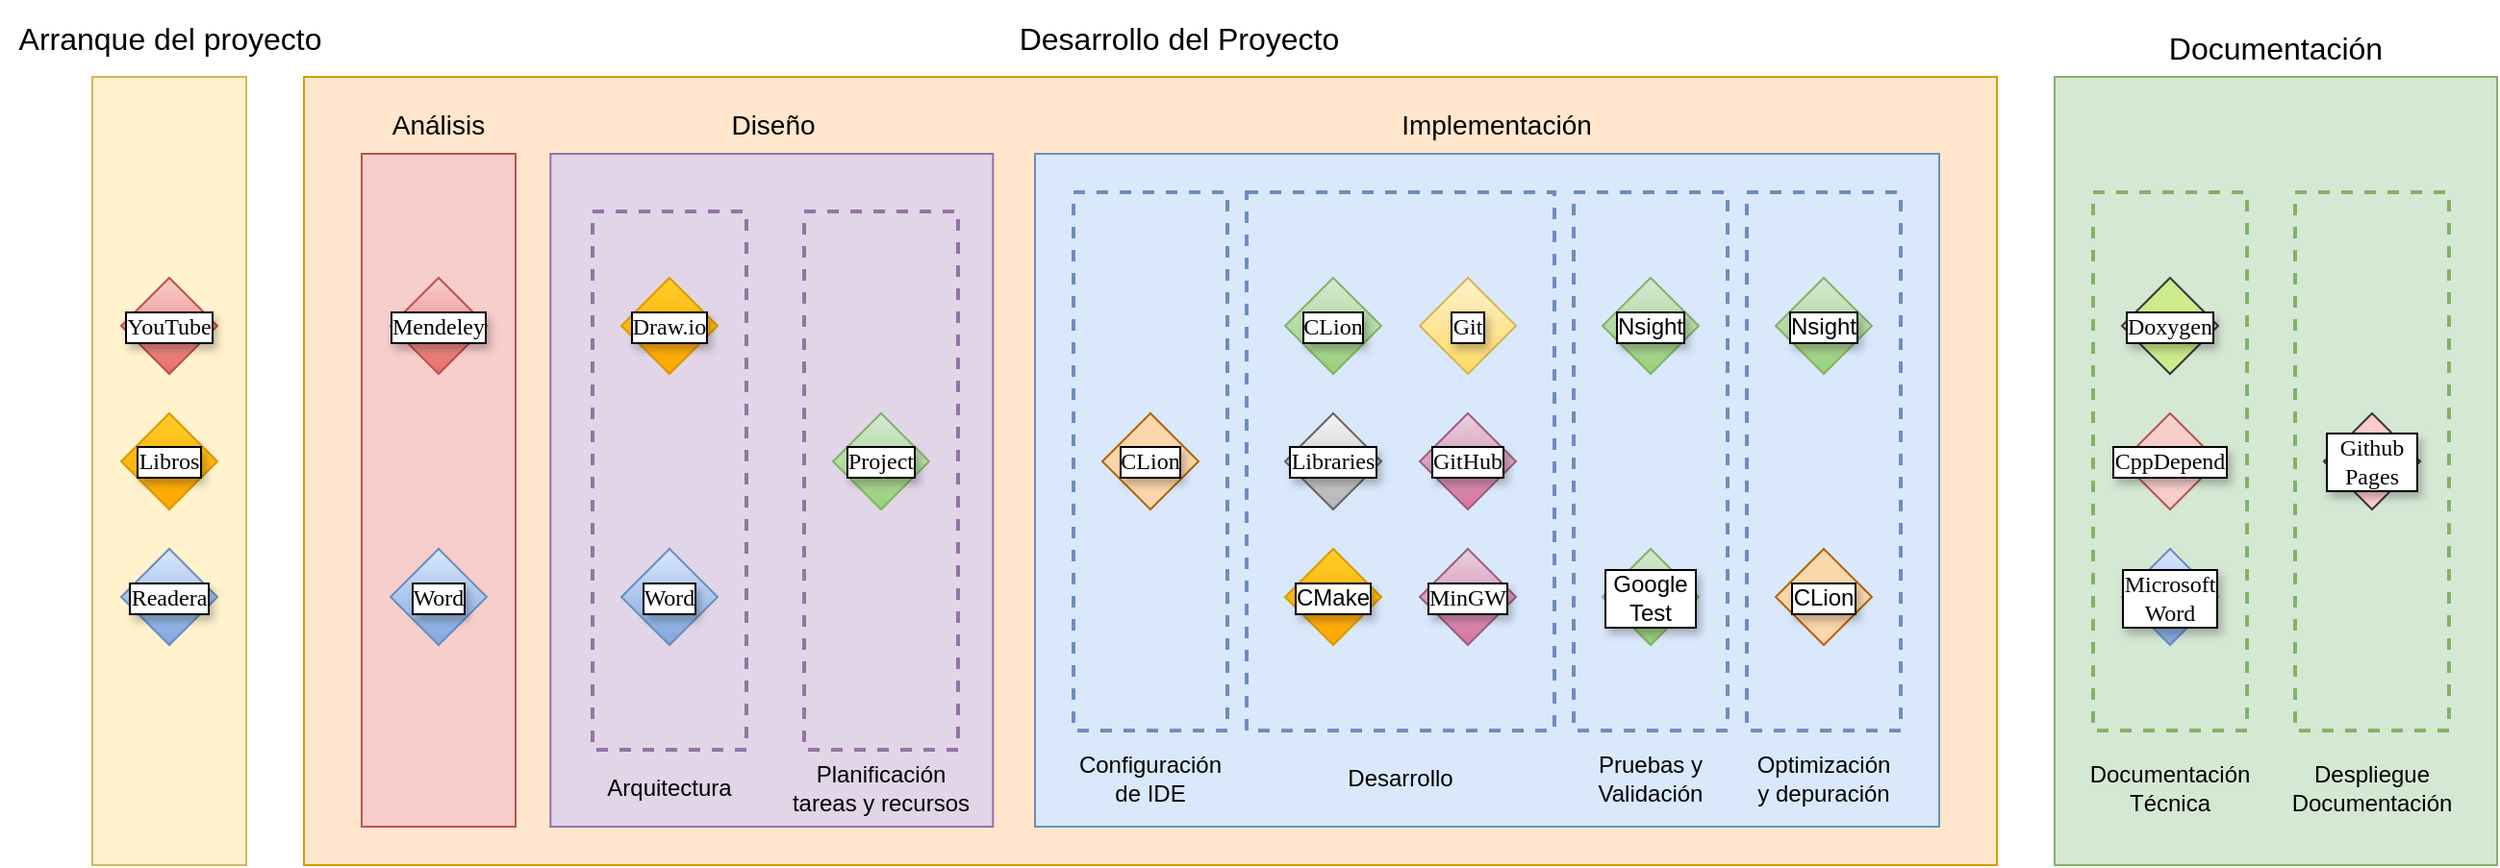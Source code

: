 <mxfile version="24.5.3" type="device">
  <diagram name="Page-1" id="42789a77-a242-8287-6e28-9cd8cfd52e62">
    <mxGraphModel dx="3174" dy="2098" grid="1" gridSize="10" guides="1" tooltips="1" connect="1" arrows="1" fold="1" page="1" pageScale="1" pageWidth="1100" pageHeight="850" background="none" math="0" shadow="0">
      <root>
        <mxCell id="0" />
        <mxCell id="1" parent="0" />
        <mxCell id="lRDrjnF2ZVXD4xlD7eEY-84" value="" style="rounded=0;whiteSpace=wrap;html=1;fillColor=#ffe6cc;strokeColor=#d79b00;" parent="1" vertex="1">
          <mxGeometry x="-350" y="-20" width="880" height="410" as="geometry" />
        </mxCell>
        <mxCell id="lRDrjnF2ZVXD4xlD7eEY-82" value="" style="rounded=0;whiteSpace=wrap;html=1;fillColor=#e1d5e7;strokeColor=#9673a6;" parent="1" vertex="1">
          <mxGeometry x="-221.85" y="20" width="230" height="350" as="geometry" />
        </mxCell>
        <mxCell id="lRDrjnF2ZVXD4xlD7eEY-7" value="Documentación" style="text;html=1;align=center;verticalAlign=middle;whiteSpace=wrap;rounded=0;fontSize=16;" parent="1" vertex="1">
          <mxGeometry x="560" y="-50" width="230" height="30" as="geometry" />
        </mxCell>
        <mxCell id="lRDrjnF2ZVXD4xlD7eEY-4" value="" style="rounded=0;whiteSpace=wrap;html=1;fillColor=#f8cecc;strokeColor=#b85450;" parent="1" vertex="1">
          <mxGeometry x="-320" y="20" width="80" height="350" as="geometry" />
        </mxCell>
        <mxCell id="lRDrjnF2ZVXD4xlD7eEY-5" value="Arranque del proyecto" style="text;html=1;align=center;verticalAlign=middle;whiteSpace=wrap;rounded=0;fontSize=16;" parent="1" vertex="1">
          <mxGeometry x="-507.5" y="-60" width="175" height="40" as="geometry" />
        </mxCell>
        <mxCell id="lRDrjnF2ZVXD4xlD7eEY-3" value="&lt;span style=&quot;font-family: Verdana;&quot;&gt;Mendeley&lt;/span&gt;" style="rhombus;whiteSpace=wrap;html=1;labelBackgroundColor=default;labelBorderColor=default;textShadow=1;fillColor=#f8cecc;gradientColor=#ea6b66;strokeColor=#b85450;" parent="1" vertex="1">
          <mxGeometry x="-305" y="84.5" width="50" height="50" as="geometry" />
        </mxCell>
        <mxCell id="lRDrjnF2ZVXD4xlD7eEY-2" value="&lt;span style=&quot;font-family: Verdana;&quot;&gt;Word&lt;/span&gt;" style="rhombus;whiteSpace=wrap;html=1;labelBackgroundColor=default;labelBorderColor=default;textShadow=1;fillColor=#dae8fc;gradientColor=#7ea6e0;strokeColor=#6c8ebf;" parent="1" vertex="1">
          <mxGeometry x="-305" y="225.5" width="50" height="50" as="geometry" />
        </mxCell>
        <mxCell id="lRDrjnF2ZVXD4xlD7eEY-6" value="" style="rounded=0;whiteSpace=wrap;html=1;fillColor=#dae8fc;strokeColor=#6c8ebf;" parent="1" vertex="1">
          <mxGeometry x="30" y="20" width="470" height="350" as="geometry" />
        </mxCell>
        <mxCell id="lRDrjnF2ZVXD4xlD7eEY-11" value="Implementación" style="text;html=1;align=center;verticalAlign=middle;whiteSpace=wrap;rounded=0;fontSize=14;" parent="1" vertex="1">
          <mxGeometry x="40" y="-10" width="460" height="30" as="geometry" />
        </mxCell>
        <mxCell id="lRDrjnF2ZVXD4xlD7eEY-9" value="" style="rounded=0;whiteSpace=wrap;html=1;dashed=1;fillColor=#e1d5e7;strokeColor=#9673a6;strokeWidth=2;" parent="1" vertex="1">
          <mxGeometry x="-90" y="50" width="80" height="280" as="geometry" />
        </mxCell>
        <mxCell id="lRDrjnF2ZVXD4xlD7eEY-35" value="Diseño" style="text;html=1;align=center;verticalAlign=middle;whiteSpace=wrap;rounded=0;fontSize=14;" parent="1" vertex="1">
          <mxGeometry x="-220" y="-10" width="228.15" height="30" as="geometry" />
        </mxCell>
        <mxCell id="lRDrjnF2ZVXD4xlD7eEY-15" value="&lt;span style=&quot;font-family: Verdana;&quot;&gt;Project&lt;/span&gt;" style="rhombus;whiteSpace=wrap;html=1;labelBackgroundColor=default;labelBorderColor=default;textShadow=1;fillColor=#d5e8d4;gradientColor=#97d077;strokeColor=#82b366;" parent="1" vertex="1">
          <mxGeometry x="-75" y="155" width="50" height="50" as="geometry" />
        </mxCell>
        <mxCell id="lRDrjnF2ZVXD4xlD7eEY-36" value="" style="rounded=0;whiteSpace=wrap;html=1;dashed=1;fillColor=#e1d5e7;strokeColor=#9673a6;strokeWidth=2;" parent="1" vertex="1">
          <mxGeometry x="-200" y="50" width="80" height="280" as="geometry" />
        </mxCell>
        <mxCell id="lRDrjnF2ZVXD4xlD7eEY-37" value="&lt;font face=&quot;Verdana&quot;&gt;Draw.io&lt;/font&gt;" style="rhombus;whiteSpace=wrap;html=1;labelBackgroundColor=default;labelBorderColor=default;textShadow=1;fillColor=#ffcd28;gradientColor=#ffa500;strokeColor=#d79b00;" parent="1" vertex="1">
          <mxGeometry x="-185" y="84.5" width="50" height="50" as="geometry" />
        </mxCell>
        <mxCell id="lRDrjnF2ZVXD4xlD7eEY-38" value="&lt;span style=&quot;font-family: Verdana;&quot;&gt;Word&lt;/span&gt;" style="rhombus;whiteSpace=wrap;html=1;labelBackgroundColor=default;labelBorderColor=default;textShadow=1;fillColor=#dae8fc;gradientColor=#7ea6e0;strokeColor=#6c8ebf;" parent="1" vertex="1">
          <mxGeometry x="-185" y="225.5" width="50" height="50" as="geometry" />
        </mxCell>
        <mxCell id="lRDrjnF2ZVXD4xlD7eEY-42" value="" style="rounded=0;whiteSpace=wrap;html=1;dashed=1;fillColor=#dae8fc;strokeColor=#6c8ebf;strokeWidth=2;" parent="1" vertex="1">
          <mxGeometry x="140" y="40" width="160" height="280" as="geometry" />
        </mxCell>
        <mxCell id="lRDrjnF2ZVXD4xlD7eEY-43" value="&lt;span style=&quot;font-family: Verdana;&quot;&gt;CLion&lt;/span&gt;" style="rhombus;whiteSpace=wrap;html=1;labelBackgroundColor=default;labelBorderColor=default;textShadow=1;fillColor=#d5e8d4;gradientColor=#97d077;strokeColor=#82b366;" parent="1" vertex="1">
          <mxGeometry x="160" y="84.5" width="50" height="50" as="geometry" />
        </mxCell>
        <mxCell id="lRDrjnF2ZVXD4xlD7eEY-44" value="&lt;span style=&quot;font-family: Verdana;&quot;&gt;Git&lt;/span&gt;" style="rhombus;whiteSpace=wrap;html=1;labelBackgroundColor=default;labelBorderColor=default;textShadow=1;fillColor=#fff2cc;gradientColor=#ffd966;strokeColor=#d6b656;" parent="1" vertex="1">
          <mxGeometry x="230" y="84.5" width="50" height="50" as="geometry" />
        </mxCell>
        <mxCell id="lRDrjnF2ZVXD4xlD7eEY-45" value="&lt;span style=&quot;font-family: Verdana;&quot;&gt;GitHub&lt;/span&gt;" style="rhombus;whiteSpace=wrap;html=1;labelBackgroundColor=default;labelBorderColor=default;textShadow=1;fillColor=#e6d0de;gradientColor=#d5739d;strokeColor=#996185;" parent="1" vertex="1">
          <mxGeometry x="230" y="155" width="50" height="50" as="geometry" />
        </mxCell>
        <mxCell id="lRDrjnF2ZVXD4xlD7eEY-46" value="CMake" style="rhombus;whiteSpace=wrap;html=1;labelBackgroundColor=default;labelBorderColor=default;textShadow=1;fillColor=#ffcd28;gradientColor=#ffa500;strokeColor=#d79b00;" parent="1" vertex="1">
          <mxGeometry x="160" y="225.5" width="50" height="50" as="geometry" />
        </mxCell>
        <mxCell id="lRDrjnF2ZVXD4xlD7eEY-47" value="&lt;span style=&quot;font-family: Verdana;&quot;&gt;MinGW&lt;/span&gt;" style="rhombus;whiteSpace=wrap;html=1;labelBackgroundColor=default;labelBorderColor=default;textShadow=1;fillColor=#e6d0de;gradientColor=#d5739d;strokeColor=#996185;" parent="1" vertex="1">
          <mxGeometry x="230" y="225.5" width="50" height="50" as="geometry" />
        </mxCell>
        <mxCell id="lRDrjnF2ZVXD4xlD7eEY-48" value="&lt;span style=&quot;font-family: Verdana;&quot;&gt;Libraries&lt;/span&gt;" style="rhombus;whiteSpace=wrap;html=1;labelBackgroundColor=default;labelBorderColor=default;textShadow=1;fillColor=#f5f5f5;gradientColor=#b3b3b3;strokeColor=#666666;" parent="1" vertex="1">
          <mxGeometry x="160" y="155" width="50" height="50" as="geometry" />
        </mxCell>
        <mxCell id="lRDrjnF2ZVXD4xlD7eEY-53" value="" style="rounded=0;whiteSpace=wrap;html=1;fillColor=#d5e8d4;strokeColor=#82b366;" parent="1" vertex="1">
          <mxGeometry x="560" y="-20" width="230" height="410" as="geometry" />
        </mxCell>
        <mxCell id="lRDrjnF2ZVXD4xlD7eEY-57" value="" style="rounded=0;whiteSpace=wrap;html=1;dashed=1;fillColor=#dae8fc;strokeColor=#6c8ebf;strokeWidth=2;" parent="1" vertex="1">
          <mxGeometry x="50" y="40" width="80" height="280" as="geometry" />
        </mxCell>
        <mxCell id="lRDrjnF2ZVXD4xlD7eEY-58" value="&lt;span style=&quot;font-family: Verdana;&quot;&gt;CLion&lt;/span&gt;" style="rhombus;whiteSpace=wrap;html=1;labelBackgroundColor=default;labelBorderColor=default;textShadow=1;fillColor=#fad7ac;strokeColor=#b46504;" parent="1" vertex="1">
          <mxGeometry x="65" y="155" width="50" height="50" as="geometry" />
        </mxCell>
        <mxCell id="lRDrjnF2ZVXD4xlD7eEY-59" value="" style="rounded=0;whiteSpace=wrap;html=1;dashed=1;fillColor=#dae8fc;strokeColor=#6c8ebf;strokeWidth=2;" parent="1" vertex="1">
          <mxGeometry x="310" y="40" width="80" height="280" as="geometry" />
        </mxCell>
        <mxCell id="lRDrjnF2ZVXD4xlD7eEY-49" value="Nsight" style="rhombus;whiteSpace=wrap;html=1;labelBackgroundColor=default;labelBorderColor=default;textShadow=1;fillColor=#d5e8d4;gradientColor=#97d077;strokeColor=#82b366;" parent="1" vertex="1">
          <mxGeometry x="325" y="84.5" width="50" height="50" as="geometry" />
        </mxCell>
        <mxCell id="lRDrjnF2ZVXD4xlD7eEY-61" value="Google Test" style="rhombus;whiteSpace=wrap;html=1;labelBackgroundColor=default;labelBorderColor=default;textShadow=1;fillColor=#d5e8d4;gradientColor=#97d077;strokeColor=#82b366;" parent="1" vertex="1">
          <mxGeometry x="325" y="225.5" width="50" height="50" as="geometry" />
        </mxCell>
        <mxCell id="lRDrjnF2ZVXD4xlD7eEY-62" value="Desarrollo" style="text;html=1;align=center;verticalAlign=middle;whiteSpace=wrap;rounded=0;" parent="1" vertex="1">
          <mxGeometry x="140" y="330" width="160" height="30" as="geometry" />
        </mxCell>
        <mxCell id="lRDrjnF2ZVXD4xlD7eEY-63" value="Configuración de IDE" style="text;html=1;align=center;verticalAlign=middle;whiteSpace=wrap;rounded=0;" parent="1" vertex="1">
          <mxGeometry x="50" y="330" width="80" height="30" as="geometry" />
        </mxCell>
        <mxCell id="lRDrjnF2ZVXD4xlD7eEY-64" value="Pruebas y Validación" style="text;html=1;align=center;verticalAlign=middle;whiteSpace=wrap;rounded=0;" parent="1" vertex="1">
          <mxGeometry x="310" y="330" width="80" height="30" as="geometry" />
        </mxCell>
        <mxCell id="lRDrjnF2ZVXD4xlD7eEY-65" value="" style="rounded=0;whiteSpace=wrap;html=1;dashed=1;fillColor=#dae8fc;strokeColor=#6c8ebf;strokeWidth=2;" parent="1" vertex="1">
          <mxGeometry x="400" y="40" width="80" height="280" as="geometry" />
        </mxCell>
        <mxCell id="lRDrjnF2ZVXD4xlD7eEY-66" value="Nsight" style="rhombus;whiteSpace=wrap;html=1;labelBackgroundColor=default;labelBorderColor=default;textShadow=1;fillColor=#d5e8d4;gradientColor=#97d077;strokeColor=#82b366;" parent="1" vertex="1">
          <mxGeometry x="415" y="84.5" width="50" height="50" as="geometry" />
        </mxCell>
        <mxCell id="lRDrjnF2ZVXD4xlD7eEY-67" value="CLion" style="rhombus;whiteSpace=wrap;html=1;labelBackgroundColor=default;labelBorderColor=default;textShadow=1;fillColor=#fad7ac;strokeColor=#b46504;" parent="1" vertex="1">
          <mxGeometry x="415" y="225.5" width="50" height="50" as="geometry" />
        </mxCell>
        <mxCell id="lRDrjnF2ZVXD4xlD7eEY-68" value="Optimización y depuración" style="text;html=1;align=center;verticalAlign=middle;whiteSpace=wrap;rounded=0;" parent="1" vertex="1">
          <mxGeometry x="400" y="330" width="80" height="30" as="geometry" />
        </mxCell>
        <mxCell id="lRDrjnF2ZVXD4xlD7eEY-71" value="" style="rounded=0;whiteSpace=wrap;html=1;dashed=1;fillColor=#d5e8d4;strokeColor=#82b366;strokeWidth=2;" parent="1" vertex="1">
          <mxGeometry x="580" y="40" width="80" height="280" as="geometry" />
        </mxCell>
        <mxCell id="lRDrjnF2ZVXD4xlD7eEY-72" value="&lt;font face=&quot;Verdana&quot;&gt;Doxygen&lt;/font&gt;" style="rhombus;whiteSpace=wrap;html=1;labelBackgroundColor=default;labelBorderColor=default;textShadow=1;fillColor=#cdeb8b;strokeColor=#36393d;" parent="1" vertex="1">
          <mxGeometry x="595" y="84.5" width="50" height="50" as="geometry" />
        </mxCell>
        <mxCell id="lRDrjnF2ZVXD4xlD7eEY-73" value="&lt;span style=&quot;font-family: Verdana;&quot;&gt;Microsoft Word&lt;/span&gt;" style="rhombus;whiteSpace=wrap;html=1;labelBackgroundColor=default;labelBorderColor=default;textShadow=1;fillColor=#dae8fc;gradientColor=#7ea6e0;strokeColor=#6c8ebf;" parent="1" vertex="1">
          <mxGeometry x="595" y="225.5" width="50" height="50" as="geometry" />
        </mxCell>
        <mxCell id="lRDrjnF2ZVXD4xlD7eEY-74" value="Documentación Técnica" style="text;html=1;align=center;verticalAlign=middle;whiteSpace=wrap;rounded=0;" parent="1" vertex="1">
          <mxGeometry x="580" y="334.5" width="80" height="30" as="geometry" />
        </mxCell>
        <mxCell id="lRDrjnF2ZVXD4xlD7eEY-75" value="" style="rounded=0;whiteSpace=wrap;html=1;dashed=1;fillColor=#d5e8d4;strokeColor=#82b366;strokeWidth=2;" parent="1" vertex="1">
          <mxGeometry x="685" y="40" width="80" height="280" as="geometry" />
        </mxCell>
        <mxCell id="lRDrjnF2ZVXD4xlD7eEY-76" value="&lt;font face=&quot;Verdana&quot;&gt;Github Pages&lt;/font&gt;" style="rhombus;whiteSpace=wrap;html=1;labelBackgroundColor=default;labelBorderColor=default;textShadow=1;fillColor=#ffcccc;strokeColor=#36393d;" parent="1" vertex="1">
          <mxGeometry x="700" y="155" width="50" height="50" as="geometry" />
        </mxCell>
        <mxCell id="lRDrjnF2ZVXD4xlD7eEY-77" value="Despliegue Documentación" style="text;html=1;align=center;verticalAlign=middle;whiteSpace=wrap;rounded=0;" parent="1" vertex="1">
          <mxGeometry x="685" y="334.5" width="80" height="30" as="geometry" />
        </mxCell>
        <mxCell id="lRDrjnF2ZVXD4xlD7eEY-78" value="" style="rounded=0;whiteSpace=wrap;html=1;fillColor=#fff2cc;strokeColor=#d6b656;" parent="1" vertex="1">
          <mxGeometry x="-460" y="-20" width="80" height="410" as="geometry" />
        </mxCell>
        <mxCell id="lRDrjnF2ZVXD4xlD7eEY-79" value="&lt;span style=&quot;font-family: Verdana;&quot;&gt;YouTube&lt;/span&gt;" style="rhombus;whiteSpace=wrap;html=1;labelBackgroundColor=default;labelBorderColor=default;textShadow=1;fillColor=#f8cecc;gradientColor=#ea6b66;strokeColor=#b85450;" parent="1" vertex="1">
          <mxGeometry x="-445" y="84.5" width="50" height="50" as="geometry" />
        </mxCell>
        <mxCell id="lRDrjnF2ZVXD4xlD7eEY-80" value="&lt;span style=&quot;font-family: Verdana;&quot;&gt;Readera&lt;/span&gt;" style="rhombus;whiteSpace=wrap;html=1;labelBackgroundColor=default;labelBorderColor=default;textShadow=1;fillColor=#dae8fc;gradientColor=#7ea6e0;strokeColor=#6c8ebf;" parent="1" vertex="1">
          <mxGeometry x="-445" y="225.5" width="50" height="50" as="geometry" />
        </mxCell>
        <mxCell id="lRDrjnF2ZVXD4xlD7eEY-81" value="&lt;span style=&quot;font-family: Verdana;&quot;&gt;Libros&lt;/span&gt;" style="rhombus;whiteSpace=wrap;html=1;labelBackgroundColor=default;labelBorderColor=default;textShadow=1;fillColor=#ffcd28;gradientColor=#ffa500;strokeColor=#d79b00;" parent="1" vertex="1">
          <mxGeometry x="-445" y="155" width="50" height="50" as="geometry" />
        </mxCell>
        <mxCell id="lRDrjnF2ZVXD4xlD7eEY-83" value="Análisis" style="text;html=1;align=center;verticalAlign=middle;whiteSpace=wrap;rounded=0;fontSize=14;" parent="1" vertex="1">
          <mxGeometry x="-320" y="-10" width="80" height="30" as="geometry" />
        </mxCell>
        <mxCell id="lRDrjnF2ZVXD4xlD7eEY-85" value="Desarrollo del Proyecto" style="text;html=1;align=center;verticalAlign=middle;whiteSpace=wrap;rounded=0;fontSize=16;" parent="1" vertex="1">
          <mxGeometry x="-40" y="-60" width="290" height="40" as="geometry" />
        </mxCell>
        <mxCell id="lRDrjnF2ZVXD4xlD7eEY-86" value="Arquitectura" style="text;html=1;align=center;verticalAlign=middle;whiteSpace=wrap;rounded=0;" parent="1" vertex="1">
          <mxGeometry x="-200" y="334.5" width="80" height="30" as="geometry" />
        </mxCell>
        <mxCell id="lRDrjnF2ZVXD4xlD7eEY-87" value="Planificación tareas y recursos" style="text;html=1;align=center;verticalAlign=middle;whiteSpace=wrap;rounded=0;" parent="1" vertex="1">
          <mxGeometry x="-100" y="334.5" width="100" height="30" as="geometry" />
        </mxCell>
        <mxCell id="4GoxApDqljXzDxHDm9hD-1" value="&lt;font face=&quot;Verdana&quot;&gt;CppDepend&lt;/font&gt;" style="rhombus;whiteSpace=wrap;html=1;labelBackgroundColor=default;labelBorderColor=default;textShadow=1;fillColor=#f8cecc;strokeColor=#b85450;" vertex="1" parent="1">
          <mxGeometry x="595" y="155" width="50" height="50" as="geometry" />
        </mxCell>
      </root>
    </mxGraphModel>
  </diagram>
</mxfile>
